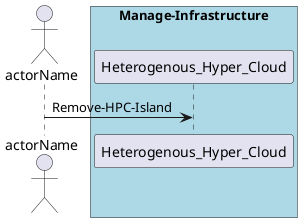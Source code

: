 @startuml
Actor "actorName" as A

box "Manage-Infrastructure" #lightblue
participant "Heterogenous_Hyper_Cloud" as S
A -> S : Remove-HPC-Island
end box

@enduml
